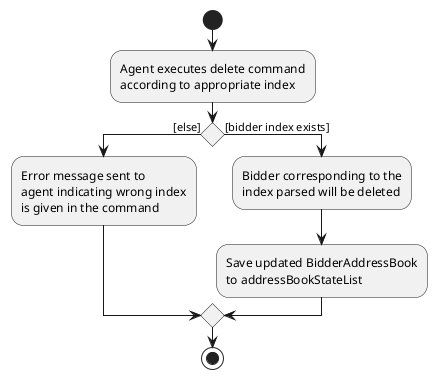 @startuml
start
:Agent executes delete command
according to appropriate index;

'Since the beta syntax does not support placing the condition outside the
'diamond we place it as the true branch instead.

if () then ([else])
    :Error message sent to
    agent indicating wrong index
    is given in the command;

else ([bidder index exists])
    :Bidder corresponding to the
    index parsed will be deleted;
    :Save updated BidderAddressBook
    to addressBookStateList;
endif
stop

@enduml
